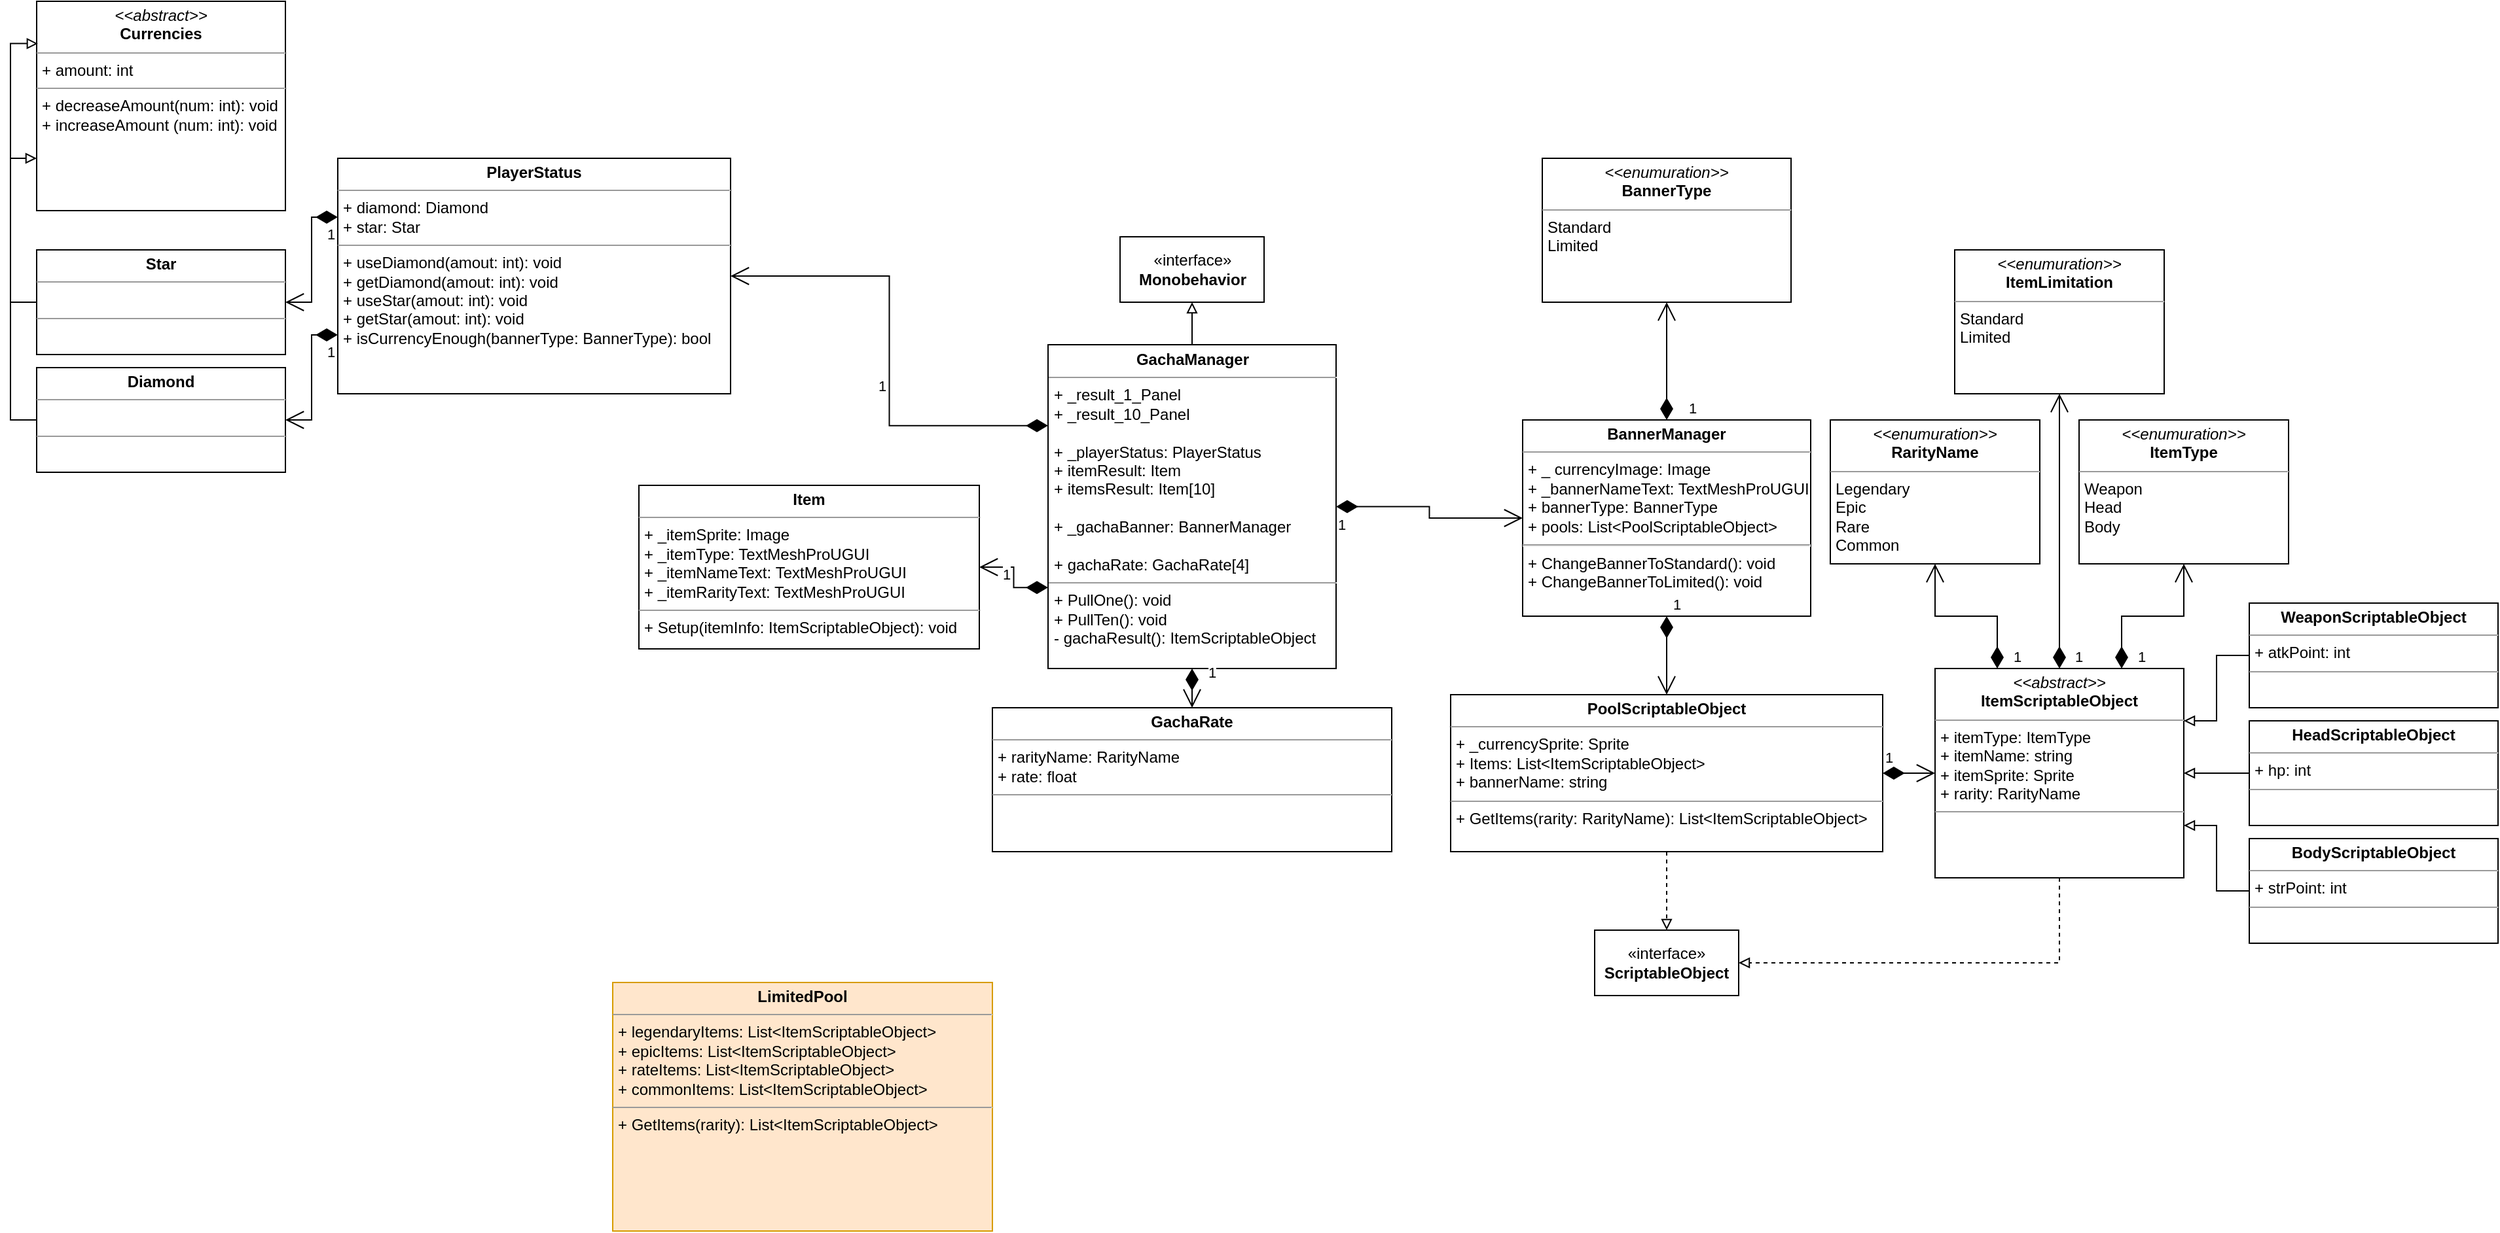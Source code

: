 <mxfile version="22.1.18" type="device">
  <diagram id="Gvc8QnW6QOifKobUon8Y" name="Page-1">
    <mxGraphModel dx="2085" dy="731" grid="1" gridSize="10" guides="1" tooltips="1" connect="1" arrows="1" fold="1" page="1" pageScale="1" pageWidth="850" pageHeight="1100" background="none" math="0" shadow="0">
      <root>
        <mxCell id="0" />
        <mxCell id="1" parent="0" />
        <mxCell id="C9aYE44OSVpwa3tP8DsQ-9" value="&lt;p style=&quot;margin:0px;margin-top:4px;text-align:center;&quot;&gt;&lt;i&gt;&amp;lt;&amp;lt;abstract&amp;gt;&amp;gt;&lt;/i&gt;&lt;br&gt;&lt;b&gt;ItemScriptableObject&lt;/b&gt;&lt;/p&gt;&lt;hr size=&quot;1&quot;&gt;&lt;p style=&quot;margin:0px;margin-left:4px;&quot;&gt;+ itemType: ItemType&lt;/p&gt;&lt;p style=&quot;margin:0px;margin-left:4px;&quot;&gt;+ itemName: string&lt;/p&gt;&lt;p style=&quot;margin:0px;margin-left:4px;&quot;&gt;+ itemSprite: Sprite&lt;br&gt;+ rarity: RarityName&lt;/p&gt;&lt;hr size=&quot;1&quot;&gt;&lt;p style=&quot;margin:0px;margin-left:4px;&quot;&gt;&lt;br&gt;&lt;/p&gt;" style="verticalAlign=top;align=left;overflow=fill;fontSize=12;fontFamily=Helvetica;html=1;whiteSpace=wrap;" parent="1" vertex="1">
          <mxGeometry x="730" y="550" width="190" height="160" as="geometry" />
        </mxCell>
        <mxCell id="NO7t12JwgZtYw3d_4srX-3" style="edgeStyle=orthogonalEdgeStyle;rounded=0;orthogonalLoop=1;jettySize=auto;html=1;exitX=0;exitY=0.5;exitDx=0;exitDy=0;entryX=1;entryY=0.5;entryDx=0;entryDy=0;endArrow=block;endFill=0;" parent="1" source="C9aYE44OSVpwa3tP8DsQ-10" target="C9aYE44OSVpwa3tP8DsQ-9" edge="1">
          <mxGeometry relative="1" as="geometry" />
        </mxCell>
        <mxCell id="C9aYE44OSVpwa3tP8DsQ-10" value="&lt;p style=&quot;margin:0px;margin-top:4px;text-align:center;&quot;&gt;&lt;b style=&quot;border-color: var(--border-color);&quot;&gt;HeadScriptableObject&lt;/b&gt;&lt;br&gt;&lt;/p&gt;&lt;hr size=&quot;1&quot;&gt;&lt;p style=&quot;margin:0px;margin-left:4px;&quot;&gt;+ hp: int&lt;/p&gt;&lt;hr size=&quot;1&quot;&gt;&lt;p style=&quot;margin:0px;margin-left:4px;&quot;&gt;&lt;br&gt;&lt;/p&gt;" style="verticalAlign=top;align=left;overflow=fill;fontSize=12;fontFamily=Helvetica;html=1;whiteSpace=wrap;" parent="1" vertex="1">
          <mxGeometry x="970" y="590" width="190" height="80" as="geometry" />
        </mxCell>
        <mxCell id="NO7t12JwgZtYw3d_4srX-4" style="edgeStyle=orthogonalEdgeStyle;rounded=0;orthogonalLoop=1;jettySize=auto;html=1;exitX=0;exitY=0.5;exitDx=0;exitDy=0;entryX=1;entryY=0.75;entryDx=0;entryDy=0;endArrow=block;endFill=0;" parent="1" source="C9aYE44OSVpwa3tP8DsQ-14" target="C9aYE44OSVpwa3tP8DsQ-9" edge="1">
          <mxGeometry relative="1" as="geometry" />
        </mxCell>
        <mxCell id="C9aYE44OSVpwa3tP8DsQ-14" value="&lt;p style=&quot;margin:0px;margin-top:4px;text-align:center;&quot;&gt;&lt;b style=&quot;border-color: var(--border-color);&quot;&gt;BodyScriptableObject&lt;/b&gt;&lt;br&gt;&lt;/p&gt;&lt;hr size=&quot;1&quot;&gt;&lt;p style=&quot;margin:0px;margin-left:4px;&quot;&gt;+ strPoint: int&lt;/p&gt;&lt;hr size=&quot;1&quot;&gt;&lt;p style=&quot;margin:0px;margin-left:4px;&quot;&gt;&lt;br&gt;&lt;/p&gt;" style="verticalAlign=top;align=left;overflow=fill;fontSize=12;fontFamily=Helvetica;html=1;whiteSpace=wrap;" parent="1" vertex="1">
          <mxGeometry x="970" y="680" width="190" height="80" as="geometry" />
        </mxCell>
        <mxCell id="NO7t12JwgZtYw3d_4srX-2" style="edgeStyle=orthogonalEdgeStyle;rounded=0;orthogonalLoop=1;jettySize=auto;html=1;exitX=0;exitY=0.5;exitDx=0;exitDy=0;entryX=1;entryY=0.25;entryDx=0;entryDy=0;endArrow=block;endFill=0;" parent="1" source="C9aYE44OSVpwa3tP8DsQ-15" target="C9aYE44OSVpwa3tP8DsQ-9" edge="1">
          <mxGeometry relative="1" as="geometry" />
        </mxCell>
        <mxCell id="C9aYE44OSVpwa3tP8DsQ-15" value="&lt;p style=&quot;margin:0px;margin-top:4px;text-align:center;&quot;&gt;&lt;b&gt;WeaponScriptableObject&lt;/b&gt;&lt;/p&gt;&lt;hr size=&quot;1&quot;&gt;&lt;p style=&quot;margin:0px;margin-left:4px;&quot;&gt;+ atkPoint: int&lt;/p&gt;&lt;hr size=&quot;1&quot;&gt;&lt;p style=&quot;margin:0px;margin-left:4px;&quot;&gt;&lt;br&gt;&lt;/p&gt;" style="verticalAlign=top;align=left;overflow=fill;fontSize=12;fontFamily=Helvetica;html=1;whiteSpace=wrap;" parent="1" vertex="1">
          <mxGeometry x="970" y="500" width="190" height="80" as="geometry" />
        </mxCell>
        <mxCell id="C9aYE44OSVpwa3tP8DsQ-21" value="&lt;p style=&quot;margin:0px;margin-top:4px;text-align:center;&quot;&gt;&lt;i&gt;&amp;lt;&amp;lt;abstract&amp;gt;&amp;gt;&lt;/i&gt;&lt;br&gt;&lt;b&gt;Currencies&lt;/b&gt;&lt;/p&gt;&lt;hr size=&quot;1&quot;&gt;&lt;p style=&quot;margin:0px;margin-left:4px;&quot;&gt;+ amount: int&lt;/p&gt;&lt;hr size=&quot;1&quot;&gt;&lt;p style=&quot;margin:0px;margin-left:4px;&quot;&gt;&lt;span style=&quot;background-color: initial;&quot;&gt;+ decreaseAmount(num: int): void&lt;/span&gt;&lt;br&gt;&lt;/p&gt;&lt;p style=&quot;margin:0px;margin-left:4px;&quot;&gt;+ increaseAmount (num: int): void&lt;/p&gt;" style="verticalAlign=top;align=left;overflow=fill;fontSize=12;fontFamily=Helvetica;html=1;whiteSpace=wrap;" parent="1" vertex="1">
          <mxGeometry x="-720" y="40" width="190" height="160" as="geometry" />
        </mxCell>
        <mxCell id="NO7t12JwgZtYw3d_4srX-5" style="edgeStyle=orthogonalEdgeStyle;rounded=0;orthogonalLoop=1;jettySize=auto;html=1;exitX=0;exitY=0.5;exitDx=0;exitDy=0;endArrow=block;endFill=0;entryX=0.005;entryY=0.202;entryDx=0;entryDy=0;entryPerimeter=0;" parent="1" source="C9aYE44OSVpwa3tP8DsQ-22" target="C9aYE44OSVpwa3tP8DsQ-21" edge="1">
          <mxGeometry relative="1" as="geometry">
            <mxPoint x="-490" y="410" as="targetPoint" />
          </mxGeometry>
        </mxCell>
        <mxCell id="C9aYE44OSVpwa3tP8DsQ-22" value="&lt;p style=&quot;margin:0px;margin-top:4px;text-align:center;&quot;&gt;&lt;b&gt;Diamond&lt;/b&gt;&lt;/p&gt;&lt;hr size=&quot;1&quot;&gt;&lt;p style=&quot;margin:0px;margin-left:4px;&quot;&gt;&lt;br&gt;&lt;/p&gt;&lt;hr size=&quot;1&quot;&gt;&lt;p style=&quot;margin:0px;margin-left:4px;&quot;&gt;&lt;br&gt;&lt;/p&gt;" style="verticalAlign=top;align=left;overflow=fill;fontSize=12;fontFamily=Helvetica;html=1;whiteSpace=wrap;" parent="1" vertex="1">
          <mxGeometry x="-720" y="320" width="190" height="80" as="geometry" />
        </mxCell>
        <mxCell id="NO7t12JwgZtYw3d_4srX-7" style="edgeStyle=orthogonalEdgeStyle;rounded=0;orthogonalLoop=1;jettySize=auto;html=1;exitX=0;exitY=0.5;exitDx=0;exitDy=0;endArrow=block;endFill=0;entryX=0;entryY=0.75;entryDx=0;entryDy=0;" parent="1" source="C9aYE44OSVpwa3tP8DsQ-24" target="C9aYE44OSVpwa3tP8DsQ-21" edge="1">
          <mxGeometry relative="1" as="geometry">
            <mxPoint x="-620" y="537" as="targetPoint" />
          </mxGeometry>
        </mxCell>
        <mxCell id="C9aYE44OSVpwa3tP8DsQ-24" value="&lt;p style=&quot;margin:0px;margin-top:4px;text-align:center;&quot;&gt;&lt;b&gt;Star&lt;/b&gt;&lt;/p&gt;&lt;hr size=&quot;1&quot;&gt;&lt;p style=&quot;margin:0px;margin-left:4px;&quot;&gt;&lt;br&gt;&lt;/p&gt;&lt;hr size=&quot;1&quot;&gt;&lt;p style=&quot;margin:0px;margin-left:4px;&quot;&gt;&lt;br&gt;&lt;/p&gt;" style="verticalAlign=top;align=left;overflow=fill;fontSize=12;fontFamily=Helvetica;html=1;whiteSpace=wrap;" parent="1" vertex="1">
          <mxGeometry x="-720" y="230" width="190" height="80" as="geometry" />
        </mxCell>
        <mxCell id="NO7t12JwgZtYw3d_4srX-8" value="&lt;p style=&quot;margin:0px;margin-top:4px;text-align:center;&quot;&gt;&lt;b&gt;GachaRate&lt;/b&gt;&lt;/p&gt;&lt;hr size=&quot;1&quot;&gt;&lt;p style=&quot;margin:0px;margin-left:4px;&quot;&gt;+ rarityName: RarityName&lt;/p&gt;&lt;p style=&quot;margin:0px;margin-left:4px;&quot;&gt;+ rate: float&lt;/p&gt;&lt;hr size=&quot;1&quot;&gt;&lt;p style=&quot;margin:0px;margin-left:4px;&quot;&gt;&lt;br&gt;&lt;/p&gt;" style="verticalAlign=top;align=left;overflow=fill;fontSize=12;fontFamily=Helvetica;html=1;whiteSpace=wrap;" parent="1" vertex="1">
          <mxGeometry x="10" y="580" width="305" height="110" as="geometry" />
        </mxCell>
        <mxCell id="NO7t12JwgZtYw3d_4srX-11" value="&lt;p style=&quot;margin:0px;margin-top:4px;text-align:center;&quot;&gt;&lt;b&gt;Item&lt;/b&gt;&lt;/p&gt;&lt;hr size=&quot;1&quot;&gt;&lt;p style=&quot;margin:0px;margin-left:4px;&quot;&gt;&lt;span style=&quot;background-color: initial;&quot;&gt;+ _itemSprite: Image&lt;/span&gt;&lt;br&gt;&lt;/p&gt;&lt;p style=&quot;margin:0px;margin-left:4px;&quot;&gt;&lt;span style=&quot;background-color: initial;&quot;&gt;+ _itemType: TextMeshProUGUI&lt;/span&gt;&lt;/p&gt;&lt;p style=&quot;margin:0px;margin-left:4px;&quot;&gt;+ _itemNameText:&amp;nbsp;TextMeshProUGUI&lt;/p&gt;&lt;p style=&quot;margin:0px;margin-left:4px;&quot;&gt;+ _itemRarityText: TextMeshProUGUI&lt;/p&gt;&lt;hr size=&quot;1&quot;&gt;&lt;p style=&quot;margin:0px;margin-left:4px;&quot;&gt;+ Setup(itemInfo: ItemScriptableObject): void&lt;/p&gt;" style="verticalAlign=top;align=left;overflow=fill;fontSize=12;fontFamily=Helvetica;html=1;whiteSpace=wrap;" parent="1" vertex="1">
          <mxGeometry x="-260" y="410" width="260" height="125" as="geometry" />
        </mxCell>
        <mxCell id="NO7t12JwgZtYw3d_4srX-13" value="&lt;p style=&quot;margin:0px;margin-top:4px;text-align:center;&quot;&gt;&lt;b&gt;GachaManager&lt;/b&gt;&lt;/p&gt;&lt;hr size=&quot;1&quot;&gt;&lt;p style=&quot;margin:0px;margin-left:4px;&quot;&gt;+ _result_1_Panel&lt;/p&gt;&lt;p style=&quot;margin:0px;margin-left:4px;&quot;&gt;+ _result_10_Panel&lt;/p&gt;&lt;p style=&quot;margin:0px;margin-left:4px;&quot;&gt;&lt;br&gt;&lt;/p&gt;&lt;p style=&quot;margin:0px;margin-left:4px;&quot;&gt;+ _playerStatus: PlayerStatus&lt;/p&gt;&lt;p style=&quot;margin:0px;margin-left:4px;&quot;&gt;+ itemResult: Item&lt;/p&gt;&lt;p style=&quot;margin:0px;margin-left:4px;&quot;&gt;+ itemsResult: Item[10]&lt;/p&gt;&lt;p style=&quot;margin:0px;margin-left:4px;&quot;&gt;&lt;br&gt;&lt;/p&gt;&lt;p style=&quot;margin:0px;margin-left:4px;&quot;&gt;+ _gachaBanner: BannerManager&lt;/p&gt;&lt;p style=&quot;margin:0px;margin-left:4px;&quot;&gt;&lt;br&gt;&lt;/p&gt;&lt;p style=&quot;margin:0px;margin-left:4px;&quot;&gt;+ gachaRate: GachaRate[4]&lt;/p&gt;&lt;hr size=&quot;1&quot;&gt;&lt;p style=&quot;margin:0px;margin-left:4px;&quot;&gt;+ PullOne(): void&lt;/p&gt;&lt;p style=&quot;margin:0px;margin-left:4px;&quot;&gt;+ PullTen(): void&lt;/p&gt;&lt;p style=&quot;margin:0px;margin-left:4px;&quot;&gt;- gachaResult(): ItemScriptableObject&lt;/p&gt;" style="verticalAlign=top;align=left;overflow=fill;fontSize=12;fontFamily=Helvetica;html=1;whiteSpace=wrap;" parent="1" vertex="1">
          <mxGeometry x="52.5" y="302.5" width="220" height="247.5" as="geometry" />
        </mxCell>
        <mxCell id="NO7t12JwgZtYw3d_4srX-14" value="«interface»&lt;br&gt;&lt;b&gt;Monobehavior&lt;br&gt;&lt;/b&gt;" style="html=1;whiteSpace=wrap;" parent="1" vertex="1">
          <mxGeometry x="107.5" y="220" width="110" height="50" as="geometry" />
        </mxCell>
        <mxCell id="NO7t12JwgZtYw3d_4srX-15" style="edgeStyle=orthogonalEdgeStyle;rounded=0;orthogonalLoop=1;jettySize=auto;html=1;exitX=0.5;exitY=0;exitDx=0;exitDy=0;entryX=0.5;entryY=1;entryDx=0;entryDy=0;endArrow=block;endFill=0;" parent="1" source="NO7t12JwgZtYw3d_4srX-13" target="NO7t12JwgZtYw3d_4srX-14" edge="1">
          <mxGeometry relative="1" as="geometry">
            <mxPoint x="132.07" y="315" as="sourcePoint" />
            <mxPoint x="132.07" y="285" as="targetPoint" />
          </mxGeometry>
        </mxCell>
        <mxCell id="NO7t12JwgZtYw3d_4srX-16" value="&lt;p style=&quot;margin:0px;margin-top:4px;text-align:center;&quot;&gt;&lt;b&gt;PlayerStatus&lt;/b&gt;&lt;/p&gt;&lt;hr size=&quot;1&quot;&gt;&lt;p style=&quot;margin:0px;margin-left:4px;&quot;&gt;+ diamond: Diamond&lt;/p&gt;&lt;p style=&quot;margin:0px;margin-left:4px;&quot;&gt;+ star: Star&lt;/p&gt;&lt;hr size=&quot;1&quot;&gt;&lt;p style=&quot;margin:0px;margin-left:4px;&quot;&gt;+ useDiamond(amout: int): void&lt;/p&gt;&lt;p style=&quot;margin:0px;margin-left:4px;&quot;&gt;+ getDiamond(amout: int): void&lt;/p&gt;&lt;p style=&quot;margin:0px;margin-left:4px;&quot;&gt;+ useStar(amout: int): void&lt;/p&gt;&lt;p style=&quot;margin:0px;margin-left:4px;&quot;&gt;+ getStar(amout: int): void&lt;/p&gt;&lt;p style=&quot;margin:0px;margin-left:4px;&quot;&gt;+ isCurrencyEnough(bannerType: BannerType): bool&lt;/p&gt;" style="verticalAlign=top;align=left;overflow=fill;fontSize=12;fontFamily=Helvetica;html=1;whiteSpace=wrap;" parent="1" vertex="1">
          <mxGeometry x="-490" y="160" width="300" height="180" as="geometry" />
        </mxCell>
        <mxCell id="NO7t12JwgZtYw3d_4srX-17" value="&lt;p style=&quot;margin:0px;margin-top:4px;text-align:center;&quot;&gt;&lt;i&gt;&amp;lt;&amp;lt;enumuration&amp;gt;&amp;gt;&lt;/i&gt;&lt;br&gt;&lt;b&gt;RarityName&lt;/b&gt;&lt;/p&gt;&lt;hr size=&quot;1&quot;&gt;&lt;p style=&quot;margin:0px;margin-left:4px;&quot;&gt;Legendary&lt;/p&gt;&lt;p style=&quot;margin:0px;margin-left:4px;&quot;&gt;Epic&lt;/p&gt;&lt;p style=&quot;margin:0px;margin-left:4px;&quot;&gt;Rare&lt;/p&gt;&lt;p style=&quot;margin:0px;margin-left:4px;&quot;&gt;Common&lt;/p&gt;&lt;p style=&quot;margin:0px;margin-left:4px;&quot;&gt;&lt;br&gt;&lt;/p&gt;" style="verticalAlign=top;align=left;overflow=fill;fontSize=12;fontFamily=Helvetica;html=1;whiteSpace=wrap;" parent="1" vertex="1">
          <mxGeometry x="650" y="360" width="160" height="110" as="geometry" />
        </mxCell>
        <mxCell id="NO7t12JwgZtYw3d_4srX-21" value="1" style="endArrow=open;html=1;endSize=12;startArrow=diamondThin;startSize=14;startFill=1;edgeStyle=orthogonalEdgeStyle;align=left;verticalAlign=bottom;rounded=0;exitX=0.5;exitY=1;exitDx=0;exitDy=0;entryX=0.5;entryY=0;entryDx=0;entryDy=0;" parent="1" source="NO7t12JwgZtYw3d_4srX-13" target="NO7t12JwgZtYw3d_4srX-8" edge="1">
          <mxGeometry x="-0.2" y="10" relative="1" as="geometry">
            <mxPoint x="162.5" y="535" as="sourcePoint" />
            <mxPoint x="322.5" y="535" as="targetPoint" />
            <mxPoint as="offset" />
          </mxGeometry>
        </mxCell>
        <mxCell id="NO7t12JwgZtYw3d_4srX-22" value="1" style="endArrow=open;html=1;endSize=12;startArrow=diamondThin;startSize=14;startFill=1;edgeStyle=orthogonalEdgeStyle;align=left;verticalAlign=bottom;rounded=0;entryX=0.5;entryY=1;entryDx=0;entryDy=0;exitX=0.25;exitY=0;exitDx=0;exitDy=0;" parent="1" source="C9aYE44OSVpwa3tP8DsQ-9" target="NO7t12JwgZtYw3d_4srX-17" edge="1">
          <mxGeometry x="-1.0" y="-10" relative="1" as="geometry">
            <mxPoint x="790" y="750" as="sourcePoint" />
            <mxPoint x="560" y="850" as="targetPoint" />
            <mxPoint as="offset" />
          </mxGeometry>
        </mxCell>
        <mxCell id="NO7t12JwgZtYw3d_4srX-23" value="&lt;p style=&quot;margin:0px;margin-top:4px;text-align:center;&quot;&gt;&lt;b&gt;LimitedPool&lt;/b&gt;&lt;/p&gt;&lt;hr size=&quot;1&quot;&gt;&lt;p style=&quot;margin:0px;margin-left:4px;&quot;&gt;&lt;span style=&quot;background-color: initial;&quot;&gt;+ legendaryItems: List&amp;lt;ItemScriptableObject&amp;gt;&lt;/span&gt;&lt;br&gt;&lt;/p&gt;&lt;p style=&quot;margin:0px;margin-left:4px;&quot;&gt;+ epicItems:&amp;nbsp;List&amp;lt;ItemScriptableObject&amp;gt;&lt;/p&gt;&lt;p style=&quot;margin:0px;margin-left:4px;&quot;&gt;+ rateItems:&amp;nbsp;List&amp;lt;ItemScriptableObject&amp;gt;&lt;br&gt;&lt;/p&gt;&lt;p style=&quot;margin:0px;margin-left:4px;&quot;&gt;+ commonItems:&amp;nbsp;List&amp;lt;ItemScriptableObject&amp;gt;&lt;br&gt;&lt;/p&gt;&lt;hr size=&quot;1&quot;&gt;&lt;p style=&quot;margin:0px;margin-left:4px;&quot;&gt;+ GetItems(rarity): List&amp;lt;ItemScriptableObject&amp;gt;&lt;/p&gt;" style="verticalAlign=top;align=left;overflow=fill;fontSize=12;fontFamily=Helvetica;html=1;whiteSpace=wrap;fillColor=#ffe6cc;strokeColor=#d79b00;" parent="1" vertex="1">
          <mxGeometry x="-280" y="790" width="290" height="190" as="geometry" />
        </mxCell>
        <mxCell id="NO7t12JwgZtYw3d_4srX-24" value="&lt;p style=&quot;margin:0px;margin-top:4px;text-align:center;&quot;&gt;&lt;b&gt;PoolScriptableObject&lt;/b&gt;&lt;/p&gt;&lt;hr size=&quot;1&quot;&gt;&lt;p style=&quot;margin:0px;margin-left:4px;&quot;&gt;&lt;span style=&quot;background-color: initial;&quot;&gt;+ _currencySprite: Sprite&lt;/span&gt;&lt;/p&gt;&lt;p style=&quot;margin:0px;margin-left:4px;&quot;&gt;&lt;span style=&quot;background-color: initial;&quot;&gt;+ Items: List&amp;lt;ItemScriptableObject&amp;gt;&lt;/span&gt;&lt;/p&gt;&lt;p style=&quot;margin:0px;margin-left:4px;&quot;&gt;&lt;span style=&quot;background-color: initial;&quot;&gt;+ bannerName: string&lt;/span&gt;&lt;/p&gt;&lt;hr size=&quot;1&quot;&gt;&lt;p style=&quot;margin:0px;margin-left:4px;&quot;&gt;+ GetItems(rarity: RarityName): List&amp;lt;ItemScriptableObject&amp;gt;&lt;/p&gt;" style="verticalAlign=top;align=left;overflow=fill;fontSize=12;fontFamily=Helvetica;html=1;whiteSpace=wrap;" parent="1" vertex="1">
          <mxGeometry x="360" y="570" width="330" height="120" as="geometry" />
        </mxCell>
        <mxCell id="NO7t12JwgZtYw3d_4srX-25" value="&lt;p style=&quot;margin:0px;margin-top:4px;text-align:center;&quot;&gt;&lt;b&gt;BannerManager&lt;/b&gt;&lt;/p&gt;&lt;hr size=&quot;1&quot;&gt;&lt;p style=&quot;margin:0px;margin-left:4px;&quot;&gt;+ _ currencyImage: Image&lt;/p&gt;&lt;p style=&quot;margin:0px;margin-left:4px;&quot;&gt;+ _bannerNameText: TextMeshProUGUI&lt;/p&gt;&lt;p style=&quot;margin:0px;margin-left:4px;&quot;&gt;+ bannerType: BannerType&lt;/p&gt;&lt;p style=&quot;margin:0px;margin-left:4px;&quot;&gt;+ pools: List&amp;lt;PoolScriptableObject&amp;gt;&lt;/p&gt;&lt;hr&gt;&lt;p style=&quot;margin:0px;margin-left:4px;&quot;&gt;+ ChangeBannerToStandard(): void&lt;/p&gt;&lt;p style=&quot;margin:0px;margin-left:4px;&quot;&gt;+ ChangeBannerToLimited(): void&lt;br&gt;&lt;/p&gt;" style="verticalAlign=top;align=left;overflow=fill;fontSize=12;fontFamily=Helvetica;html=1;whiteSpace=wrap;" parent="1" vertex="1">
          <mxGeometry x="415" y="360" width="220" height="150" as="geometry" />
        </mxCell>
        <mxCell id="NO7t12JwgZtYw3d_4srX-27" value="&lt;p style=&quot;margin:0px;margin-top:4px;text-align:center;&quot;&gt;&lt;i&gt;&amp;lt;&amp;lt;enumuration&amp;gt;&amp;gt;&lt;/i&gt;&lt;br&gt;&lt;b&gt;BannerType&lt;/b&gt;&lt;/p&gt;&lt;hr size=&quot;1&quot;&gt;&lt;p style=&quot;margin:0px;margin-left:4px;&quot;&gt;Standard&lt;/p&gt;&lt;p style=&quot;margin:0px;margin-left:4px;&quot;&gt;Limited&lt;/p&gt;&lt;p style=&quot;margin:0px;margin-left:4px;&quot;&gt;&lt;br&gt;&lt;/p&gt;" style="verticalAlign=top;align=left;overflow=fill;fontSize=12;fontFamily=Helvetica;html=1;whiteSpace=wrap;" parent="1" vertex="1">
          <mxGeometry x="430" y="160" width="190" height="110" as="geometry" />
        </mxCell>
        <mxCell id="NO7t12JwgZtYw3d_4srX-28" value="1" style="endArrow=open;html=1;endSize=12;startArrow=diamondThin;startSize=14;startFill=1;edgeStyle=orthogonalEdgeStyle;align=left;verticalAlign=bottom;rounded=0;exitX=0.5;exitY=0;exitDx=0;exitDy=0;entryX=0.5;entryY=1;entryDx=0;entryDy=0;" parent="1" source="NO7t12JwgZtYw3d_4srX-25" target="NO7t12JwgZtYw3d_4srX-27" edge="1">
          <mxGeometry x="-1" y="-15" relative="1" as="geometry">
            <mxPoint x="820" y="660" as="sourcePoint" />
            <mxPoint x="820" y="710" as="targetPoint" />
            <mxPoint as="offset" />
          </mxGeometry>
        </mxCell>
        <mxCell id="NO7t12JwgZtYw3d_4srX-29" value="«interface»&lt;br&gt;&lt;b&gt;ScriptableObject&lt;br&gt;&lt;/b&gt;" style="html=1;whiteSpace=wrap;" parent="1" vertex="1">
          <mxGeometry x="470" y="750" width="110" height="50" as="geometry" />
        </mxCell>
        <mxCell id="NO7t12JwgZtYw3d_4srX-30" style="edgeStyle=orthogonalEdgeStyle;rounded=0;orthogonalLoop=1;jettySize=auto;html=1;exitX=0.5;exitY=1;exitDx=0;exitDy=0;entryX=0.5;entryY=0;entryDx=0;entryDy=0;endArrow=block;endFill=0;dashed=1;" parent="1" source="NO7t12JwgZtYw3d_4srX-24" target="NO7t12JwgZtYw3d_4srX-29" edge="1">
          <mxGeometry relative="1" as="geometry">
            <mxPoint x="402.5" y="730" as="sourcePoint" />
            <mxPoint x="402.5" y="700" as="targetPoint" />
          </mxGeometry>
        </mxCell>
        <mxCell id="NO7t12JwgZtYw3d_4srX-31" value="1" style="endArrow=open;html=1;endSize=12;startArrow=diamondThin;startSize=14;startFill=1;edgeStyle=orthogonalEdgeStyle;align=left;verticalAlign=bottom;rounded=0;exitX=0.5;exitY=1;exitDx=0;exitDy=0;entryX=0.5;entryY=0;entryDx=0;entryDy=0;" parent="1" source="NO7t12JwgZtYw3d_4srX-25" target="NO7t12JwgZtYw3d_4srX-24" edge="1">
          <mxGeometry x="-1" y="3" relative="1" as="geometry">
            <mxPoint x="570" y="760.5" as="sourcePoint" />
            <mxPoint x="610" y="760.5" as="targetPoint" />
          </mxGeometry>
        </mxCell>
        <mxCell id="NO7t12JwgZtYw3d_4srX-33" value="1" style="endArrow=open;html=1;endSize=12;startArrow=diamondThin;startSize=14;startFill=1;edgeStyle=orthogonalEdgeStyle;align=left;verticalAlign=bottom;rounded=0;exitX=1;exitY=0.5;exitDx=0;exitDy=0;entryX=0;entryY=0.5;entryDx=0;entryDy=0;" parent="1" source="NO7t12JwgZtYw3d_4srX-24" target="C9aYE44OSVpwa3tP8DsQ-9" edge="1">
          <mxGeometry x="-1" y="3" relative="1" as="geometry">
            <mxPoint x="690" y="720" as="sourcePoint" />
            <mxPoint x="690" y="760" as="targetPoint" />
          </mxGeometry>
        </mxCell>
        <mxCell id="NO7t12JwgZtYw3d_4srX-34" style="edgeStyle=orthogonalEdgeStyle;rounded=0;orthogonalLoop=1;jettySize=auto;html=1;exitX=0.5;exitY=1;exitDx=0;exitDy=0;entryX=1;entryY=0.5;entryDx=0;entryDy=0;endArrow=block;endFill=0;dashed=1;" parent="1" source="C9aYE44OSVpwa3tP8DsQ-9" target="NO7t12JwgZtYw3d_4srX-29" edge="1">
          <mxGeometry relative="1" as="geometry">
            <mxPoint x="810" y="730" as="sourcePoint" />
            <mxPoint x="810" y="830" as="targetPoint" />
          </mxGeometry>
        </mxCell>
        <mxCell id="NO7t12JwgZtYw3d_4srX-35" value="1" style="endArrow=open;html=1;endSize=12;startArrow=diamondThin;startSize=14;startFill=1;edgeStyle=orthogonalEdgeStyle;align=left;verticalAlign=bottom;rounded=0;entryX=0;entryY=0.5;entryDx=0;entryDy=0;exitX=1;exitY=0.5;exitDx=0;exitDy=0;" parent="1" source="NO7t12JwgZtYw3d_4srX-13" target="NO7t12JwgZtYw3d_4srX-25" edge="1">
          <mxGeometry x="-1" y="-22" relative="1" as="geometry">
            <mxPoint x="320" y="450" as="sourcePoint" />
            <mxPoint x="340" y="385" as="targetPoint" />
            <mxPoint y="1" as="offset" />
          </mxGeometry>
        </mxCell>
        <mxCell id="NO7t12JwgZtYw3d_4srX-36" value="1" style="endArrow=open;html=1;endSize=12;startArrow=diamondThin;startSize=14;startFill=1;edgeStyle=orthogonalEdgeStyle;align=left;verticalAlign=bottom;rounded=0;exitX=0;exitY=0.75;exitDx=0;exitDy=0;entryX=1;entryY=0.5;entryDx=0;entryDy=0;" parent="1" source="NO7t12JwgZtYw3d_4srX-13" target="NO7t12JwgZtYw3d_4srX-11" edge="1">
          <mxGeometry x="-0.2" y="10" relative="1" as="geometry">
            <mxPoint x="10.5" y="490" as="sourcePoint" />
            <mxPoint x="10.5" y="540" as="targetPoint" />
            <mxPoint as="offset" />
          </mxGeometry>
        </mxCell>
        <mxCell id="NO7t12JwgZtYw3d_4srX-37" value="1" style="endArrow=open;html=1;endSize=12;startArrow=diamondThin;startSize=14;startFill=1;edgeStyle=orthogonalEdgeStyle;align=left;verticalAlign=bottom;rounded=0;exitX=0;exitY=0.25;exitDx=0;exitDy=0;entryX=1;entryY=0.5;entryDx=0;entryDy=0;" parent="1" source="NO7t12JwgZtYw3d_4srX-13" target="NO7t12JwgZtYw3d_4srX-16" edge="1">
          <mxGeometry x="-0.2" y="10" relative="1" as="geometry">
            <mxPoint x="-32" y="301.2" as="sourcePoint" />
            <mxPoint x="-90" y="301.2" as="targetPoint" />
            <mxPoint as="offset" />
          </mxGeometry>
        </mxCell>
        <mxCell id="NO7t12JwgZtYw3d_4srX-39" value="1" style="endArrow=open;html=1;endSize=12;startArrow=diamondThin;startSize=14;startFill=1;edgeStyle=orthogonalEdgeStyle;align=left;verticalAlign=bottom;rounded=0;exitX=0;exitY=0.25;exitDx=0;exitDy=0;entryX=1;entryY=0.5;entryDx=0;entryDy=0;" parent="1" source="NO7t12JwgZtYw3d_4srX-16" target="C9aYE44OSVpwa3tP8DsQ-24" edge="1">
          <mxGeometry x="-0.2" y="10" relative="1" as="geometry">
            <mxPoint x="-177" y="170.25" as="sourcePoint" />
            <mxPoint x="-490" y="120.25" as="targetPoint" />
            <mxPoint as="offset" />
          </mxGeometry>
        </mxCell>
        <mxCell id="NO7t12JwgZtYw3d_4srX-40" value="1" style="endArrow=open;html=1;endSize=12;startArrow=diamondThin;startSize=14;startFill=1;edgeStyle=orthogonalEdgeStyle;align=left;verticalAlign=bottom;rounded=0;entryX=1;entryY=0.5;entryDx=0;entryDy=0;exitX=0;exitY=0.75;exitDx=0;exitDy=0;" parent="1" source="NO7t12JwgZtYw3d_4srX-16" target="C9aYE44OSVpwa3tP8DsQ-22" edge="1">
          <mxGeometry x="-0.2" y="10" relative="1" as="geometry">
            <mxPoint x="-470" y="454" as="sourcePoint" />
            <mxPoint x="-520" y="450" as="targetPoint" />
            <mxPoint as="offset" />
          </mxGeometry>
        </mxCell>
        <mxCell id="lO4hi2xN6qfsZGTC3T4t-1" value="&lt;p style=&quot;margin:0px;margin-top:4px;text-align:center;&quot;&gt;&lt;i&gt;&amp;lt;&amp;lt;enumuration&amp;gt;&amp;gt;&lt;/i&gt;&lt;br&gt;&lt;b&gt;ItemType&lt;/b&gt;&lt;/p&gt;&lt;hr size=&quot;1&quot;&gt;&lt;p style=&quot;margin:0px;margin-left:4px;&quot;&gt;Weapon&lt;/p&gt;&lt;p style=&quot;margin:0px;margin-left:4px;&quot;&gt;Head&lt;/p&gt;&lt;p style=&quot;margin:0px;margin-left:4px;&quot;&gt;Body&lt;/p&gt;&lt;p style=&quot;margin:0px;margin-left:4px;&quot;&gt;&lt;br&gt;&lt;/p&gt;" style="verticalAlign=top;align=left;overflow=fill;fontSize=12;fontFamily=Helvetica;html=1;whiteSpace=wrap;" vertex="1" parent="1">
          <mxGeometry x="840" y="360" width="160" height="110" as="geometry" />
        </mxCell>
        <mxCell id="lO4hi2xN6qfsZGTC3T4t-3" value="1" style="endArrow=open;html=1;endSize=12;startArrow=diamondThin;startSize=14;startFill=1;edgeStyle=orthogonalEdgeStyle;align=left;verticalAlign=bottom;rounded=0;entryX=0.5;entryY=1;entryDx=0;entryDy=0;exitX=0.75;exitY=0;exitDx=0;exitDy=0;" edge="1" parent="1" source="C9aYE44OSVpwa3tP8DsQ-9" target="lO4hi2xN6qfsZGTC3T4t-1">
          <mxGeometry x="-1.0" y="-10" relative="1" as="geometry">
            <mxPoint x="880" y="520" as="sourcePoint" />
            <mxPoint x="822.5" y="470" as="targetPoint" />
            <mxPoint as="offset" />
          </mxGeometry>
        </mxCell>
        <mxCell id="lO4hi2xN6qfsZGTC3T4t-4" value="&lt;p style=&quot;margin:0px;margin-top:4px;text-align:center;&quot;&gt;&lt;i&gt;&amp;lt;&amp;lt;enumuration&amp;gt;&amp;gt;&lt;/i&gt;&lt;br&gt;&lt;b&gt;ItemLimitation&lt;/b&gt;&lt;/p&gt;&lt;hr size=&quot;1&quot;&gt;&lt;p style=&quot;margin:0px;margin-left:4px;&quot;&gt;Standard&lt;/p&gt;&lt;p style=&quot;margin:0px;margin-left:4px;&quot;&gt;Limited&lt;/p&gt;&lt;p style=&quot;margin:0px;margin-left:4px;&quot;&gt;&lt;br&gt;&lt;/p&gt;" style="verticalAlign=top;align=left;overflow=fill;fontSize=12;fontFamily=Helvetica;html=1;whiteSpace=wrap;" vertex="1" parent="1">
          <mxGeometry x="745" y="230" width="160" height="110" as="geometry" />
        </mxCell>
        <mxCell id="lO4hi2xN6qfsZGTC3T4t-5" value="1" style="endArrow=open;html=1;endSize=12;startArrow=diamondThin;startSize=14;startFill=1;edgeStyle=orthogonalEdgeStyle;align=left;verticalAlign=bottom;rounded=0;entryX=0.5;entryY=1;entryDx=0;entryDy=0;exitX=0.5;exitY=0;exitDx=0;exitDy=0;" edge="1" target="lO4hi2xN6qfsZGTC3T4t-4" parent="1" source="C9aYE44OSVpwa3tP8DsQ-9">
          <mxGeometry x="-1.0" y="-10" relative="1" as="geometry">
            <mxPoint x="810" y="370" as="sourcePoint" />
            <mxPoint x="887" y="290" as="targetPoint" />
            <mxPoint as="offset" />
          </mxGeometry>
        </mxCell>
      </root>
    </mxGraphModel>
  </diagram>
</mxfile>
